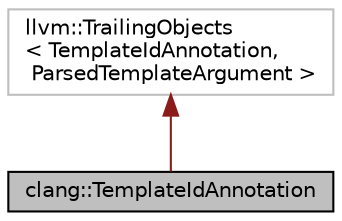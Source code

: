 digraph "clang::TemplateIdAnnotation"
{
 // LATEX_PDF_SIZE
  bgcolor="transparent";
  edge [fontname="Helvetica",fontsize="10",labelfontname="Helvetica",labelfontsize="10"];
  node [fontname="Helvetica",fontsize="10",shape=record];
  Node1 [label="clang::TemplateIdAnnotation",height=0.2,width=0.4,color="black", fillcolor="grey75", style="filled", fontcolor="black",tooltip="Information about a template-id annotation token."];
  Node2 -> Node1 [dir="back",color="firebrick4",fontsize="10",style="solid",fontname="Helvetica"];
  Node2 [label="llvm::TrailingObjects\l\< TemplateIdAnnotation,\l ParsedTemplateArgument \>",height=0.2,width=0.4,color="grey75",tooltip=" "];
}

